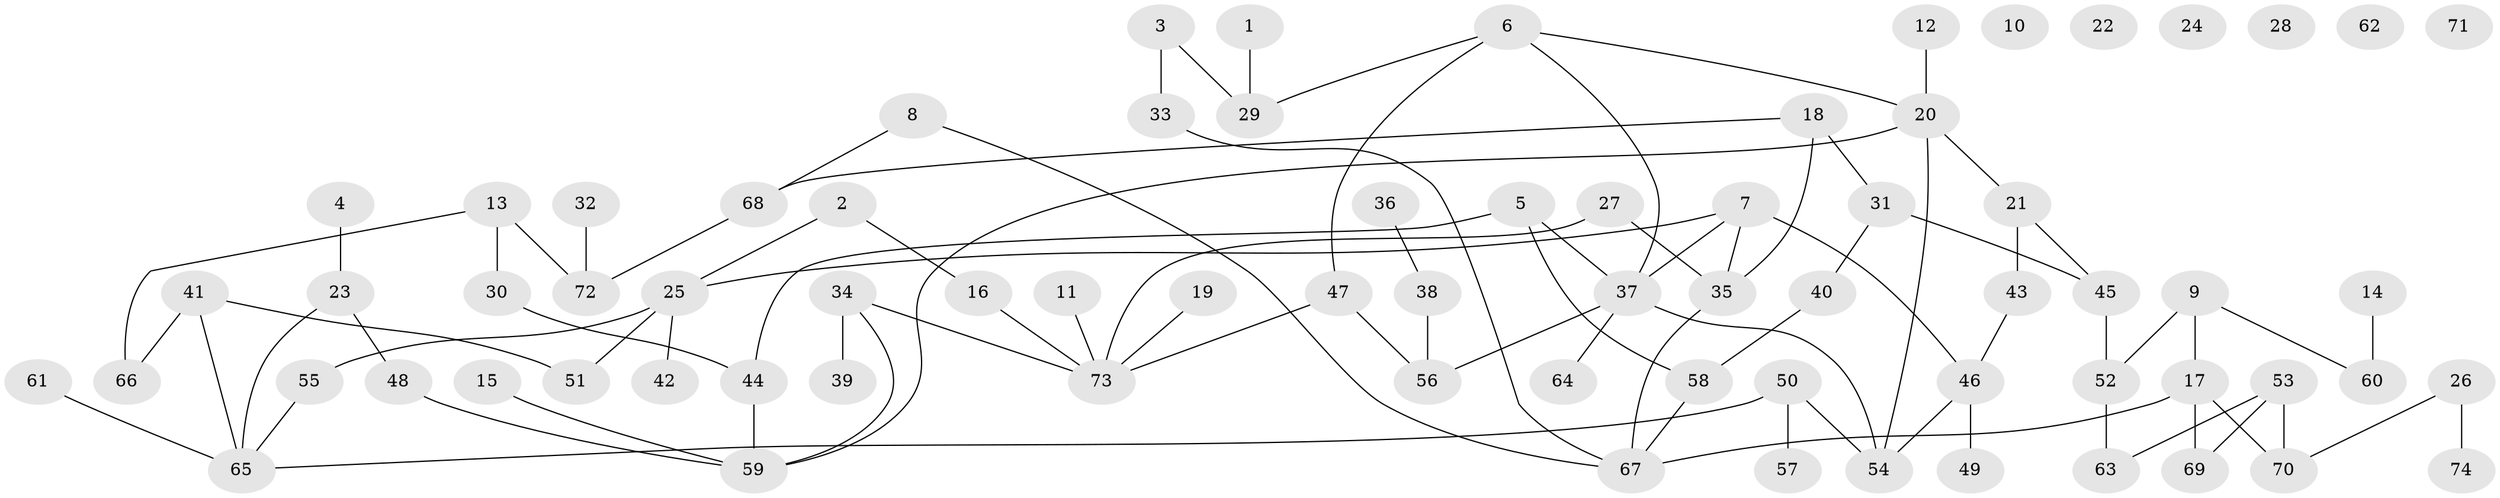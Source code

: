 // Generated by graph-tools (version 1.1) at 2025/25/03/09/25 03:25:19]
// undirected, 74 vertices, 88 edges
graph export_dot {
graph [start="1"]
  node [color=gray90,style=filled];
  1;
  2;
  3;
  4;
  5;
  6;
  7;
  8;
  9;
  10;
  11;
  12;
  13;
  14;
  15;
  16;
  17;
  18;
  19;
  20;
  21;
  22;
  23;
  24;
  25;
  26;
  27;
  28;
  29;
  30;
  31;
  32;
  33;
  34;
  35;
  36;
  37;
  38;
  39;
  40;
  41;
  42;
  43;
  44;
  45;
  46;
  47;
  48;
  49;
  50;
  51;
  52;
  53;
  54;
  55;
  56;
  57;
  58;
  59;
  60;
  61;
  62;
  63;
  64;
  65;
  66;
  67;
  68;
  69;
  70;
  71;
  72;
  73;
  74;
  1 -- 29;
  2 -- 16;
  2 -- 25;
  3 -- 29;
  3 -- 33;
  4 -- 23;
  5 -- 37;
  5 -- 44;
  5 -- 58;
  6 -- 20;
  6 -- 29;
  6 -- 37;
  6 -- 47;
  7 -- 25;
  7 -- 35;
  7 -- 37;
  7 -- 46;
  8 -- 67;
  8 -- 68;
  9 -- 17;
  9 -- 52;
  9 -- 60;
  11 -- 73;
  12 -- 20;
  13 -- 30;
  13 -- 66;
  13 -- 72;
  14 -- 60;
  15 -- 59;
  16 -- 73;
  17 -- 67;
  17 -- 69;
  17 -- 70;
  18 -- 31;
  18 -- 35;
  18 -- 68;
  19 -- 73;
  20 -- 21;
  20 -- 54;
  20 -- 59;
  21 -- 43;
  21 -- 45;
  23 -- 48;
  23 -- 65;
  25 -- 42;
  25 -- 51;
  25 -- 55;
  26 -- 70;
  26 -- 74;
  27 -- 35;
  27 -- 73;
  30 -- 44;
  31 -- 40;
  31 -- 45;
  32 -- 72;
  33 -- 67;
  34 -- 39;
  34 -- 59;
  34 -- 73;
  35 -- 67;
  36 -- 38;
  37 -- 54;
  37 -- 56;
  37 -- 64;
  38 -- 56;
  40 -- 58;
  41 -- 51;
  41 -- 65;
  41 -- 66;
  43 -- 46;
  44 -- 59;
  45 -- 52;
  46 -- 49;
  46 -- 54;
  47 -- 56;
  47 -- 73;
  48 -- 59;
  50 -- 54;
  50 -- 57;
  50 -- 65;
  52 -- 63;
  53 -- 63;
  53 -- 69;
  53 -- 70;
  55 -- 65;
  58 -- 67;
  61 -- 65;
  68 -- 72;
}
